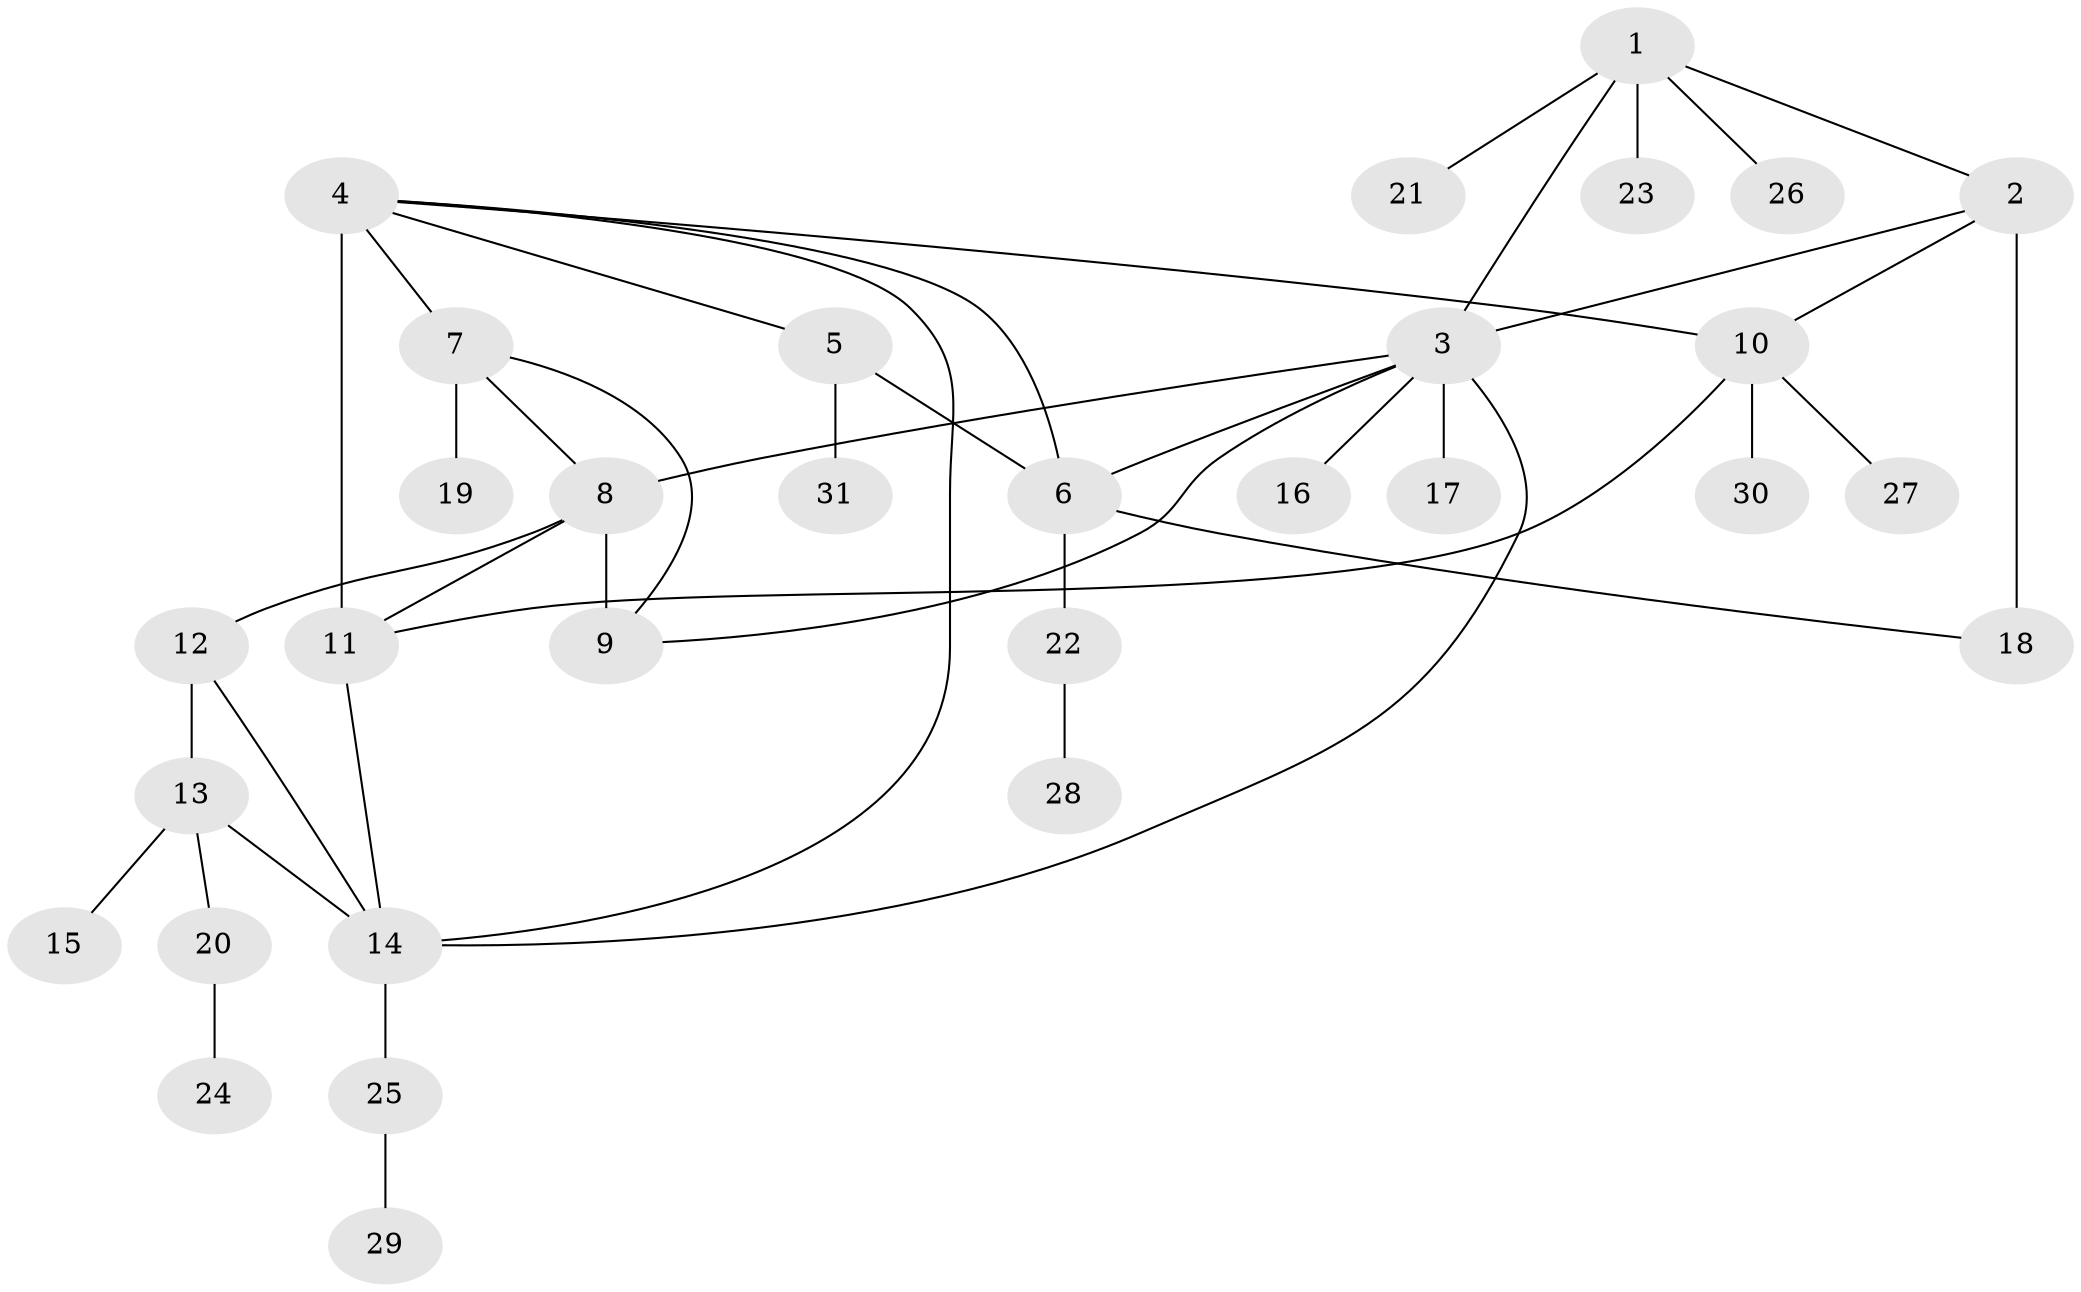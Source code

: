 // original degree distribution, {6: 0.06557377049180328, 8: 0.01639344262295082, 10: 0.03278688524590164, 5: 0.03278688524590164, 4: 0.03278688524590164, 9: 0.01639344262295082, 2: 0.09836065573770492, 7: 0.01639344262295082, 1: 0.639344262295082, 3: 0.04918032786885246}
// Generated by graph-tools (version 1.1) at 2025/37/03/09/25 02:37:17]
// undirected, 31 vertices, 43 edges
graph export_dot {
graph [start="1"]
  node [color=gray90,style=filled];
  1;
  2;
  3;
  4;
  5;
  6;
  7;
  8;
  9;
  10;
  11;
  12;
  13;
  14;
  15;
  16;
  17;
  18;
  19;
  20;
  21;
  22;
  23;
  24;
  25;
  26;
  27;
  28;
  29;
  30;
  31;
  1 -- 2 [weight=1.0];
  1 -- 3 [weight=1.0];
  1 -- 21 [weight=1.0];
  1 -- 23 [weight=1.0];
  1 -- 26 [weight=1.0];
  2 -- 3 [weight=1.0];
  2 -- 10 [weight=1.0];
  2 -- 18 [weight=4.0];
  3 -- 6 [weight=1.0];
  3 -- 8 [weight=1.0];
  3 -- 9 [weight=1.0];
  3 -- 14 [weight=1.0];
  3 -- 16 [weight=1.0];
  3 -- 17 [weight=2.0];
  4 -- 5 [weight=1.0];
  4 -- 6 [weight=1.0];
  4 -- 7 [weight=1.0];
  4 -- 10 [weight=1.0];
  4 -- 11 [weight=6.0];
  4 -- 14 [weight=1.0];
  5 -- 6 [weight=1.0];
  5 -- 31 [weight=1.0];
  6 -- 18 [weight=1.0];
  6 -- 22 [weight=1.0];
  7 -- 8 [weight=1.0];
  7 -- 9 [weight=1.0];
  7 -- 19 [weight=2.0];
  8 -- 9 [weight=4.0];
  8 -- 11 [weight=1.0];
  8 -- 12 [weight=1.0];
  10 -- 11 [weight=1.0];
  10 -- 27 [weight=1.0];
  10 -- 30 [weight=1.0];
  11 -- 14 [weight=1.0];
  12 -- 13 [weight=1.0];
  12 -- 14 [weight=1.0];
  13 -- 14 [weight=1.0];
  13 -- 15 [weight=1.0];
  13 -- 20 [weight=1.0];
  14 -- 25 [weight=1.0];
  20 -- 24 [weight=1.0];
  22 -- 28 [weight=1.0];
  25 -- 29 [weight=1.0];
}
